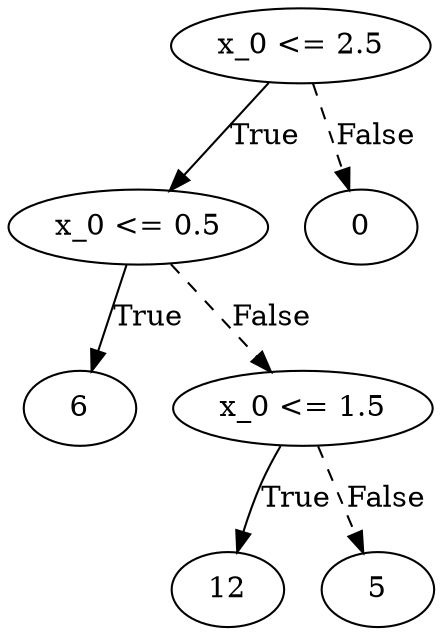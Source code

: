 digraph {
0 [label="x_0 <= 2.5"];
1 [label="x_0 <= 0.5"];
2 [label="6"];
1 -> 2 [label="True"];
3 [label="x_0 <= 1.5"];
4 [label="12"];
3 -> 4 [label="True"];
5 [label="5"];
3 -> 5 [style="dashed", label="False"];
1 -> 3 [style="dashed", label="False"];
0 -> 1 [label="True"];
6 [label="0"];
0 -> 6 [style="dashed", label="False"];

}
